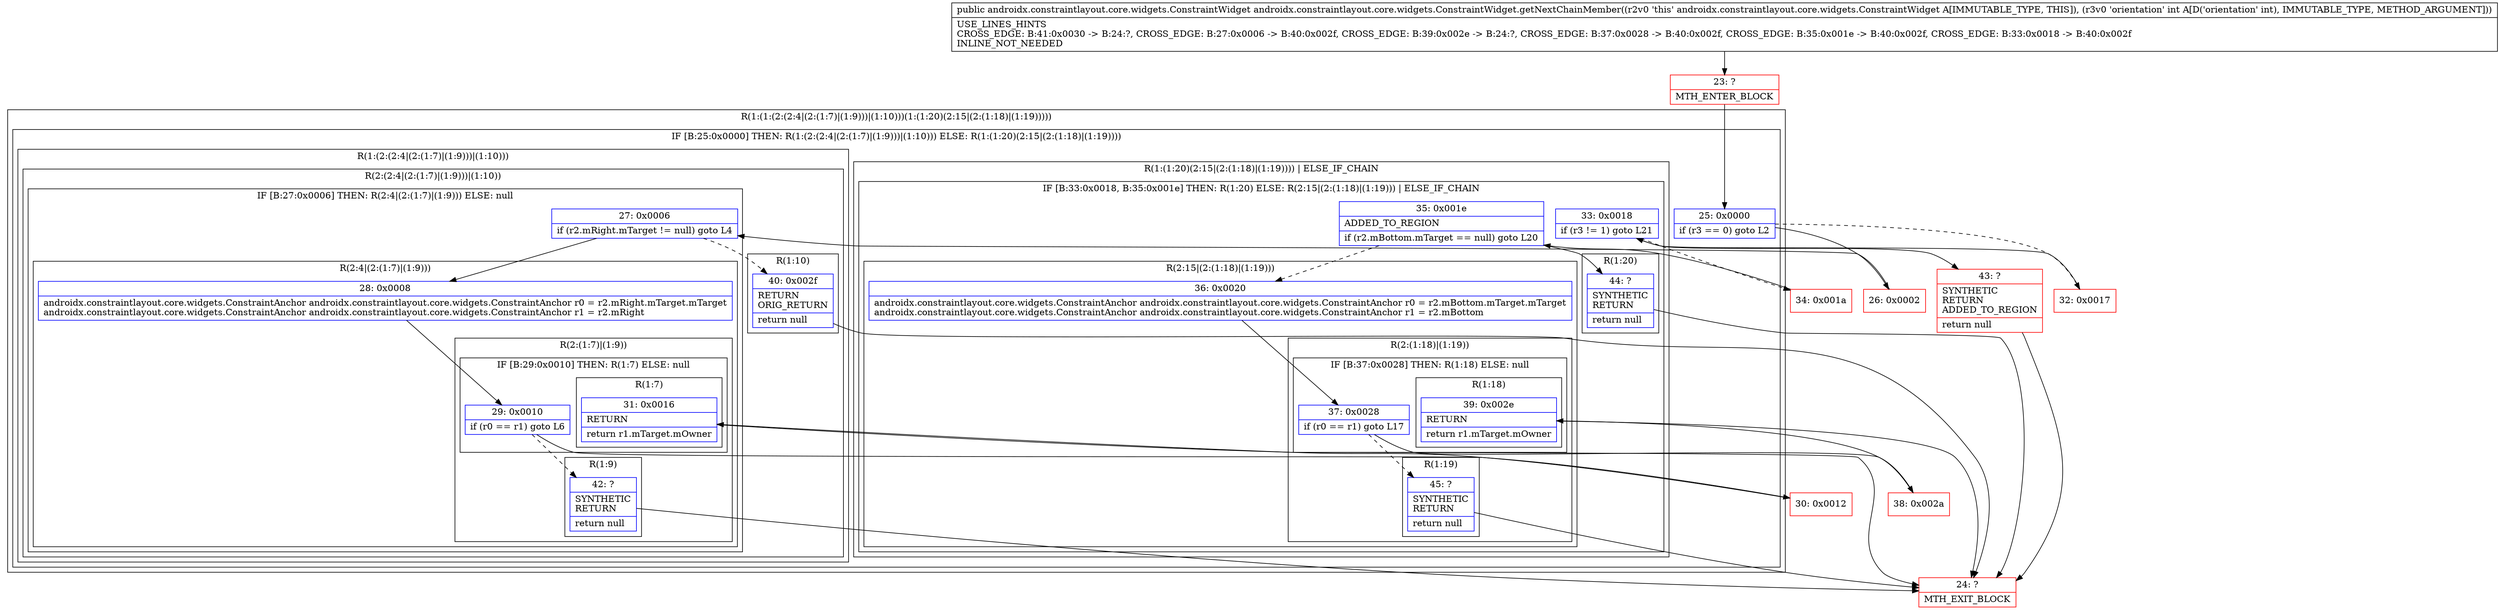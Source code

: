 digraph "CFG forandroidx.constraintlayout.core.widgets.ConstraintWidget.getNextChainMember(I)Landroidx\/constraintlayout\/core\/widgets\/ConstraintWidget;" {
subgraph cluster_Region_1352306523 {
label = "R(1:(1:(2:(2:4|(2:(1:7)|(1:9)))|(1:10)))(1:(1:20)(2:15|(2:(1:18)|(1:19)))))";
node [shape=record,color=blue];
subgraph cluster_IfRegion_119488390 {
label = "IF [B:25:0x0000] THEN: R(1:(2:(2:4|(2:(1:7)|(1:9)))|(1:10))) ELSE: R(1:(1:20)(2:15|(2:(1:18)|(1:19))))";
node [shape=record,color=blue];
Node_25 [shape=record,label="{25\:\ 0x0000|if (r3 == 0) goto L2\l}"];
subgraph cluster_Region_2086061592 {
label = "R(1:(2:(2:4|(2:(1:7)|(1:9)))|(1:10)))";
node [shape=record,color=blue];
subgraph cluster_Region_1544337255 {
label = "R(2:(2:4|(2:(1:7)|(1:9)))|(1:10))";
node [shape=record,color=blue];
subgraph cluster_IfRegion_1491606506 {
label = "IF [B:27:0x0006] THEN: R(2:4|(2:(1:7)|(1:9))) ELSE: null";
node [shape=record,color=blue];
Node_27 [shape=record,label="{27\:\ 0x0006|if (r2.mRight.mTarget != null) goto L4\l}"];
subgraph cluster_Region_1592998646 {
label = "R(2:4|(2:(1:7)|(1:9)))";
node [shape=record,color=blue];
Node_28 [shape=record,label="{28\:\ 0x0008|androidx.constraintlayout.core.widgets.ConstraintAnchor androidx.constraintlayout.core.widgets.ConstraintAnchor r0 = r2.mRight.mTarget.mTarget\landroidx.constraintlayout.core.widgets.ConstraintAnchor androidx.constraintlayout.core.widgets.ConstraintAnchor r1 = r2.mRight\l}"];
subgraph cluster_Region_645262462 {
label = "R(2:(1:7)|(1:9))";
node [shape=record,color=blue];
subgraph cluster_IfRegion_1922571252 {
label = "IF [B:29:0x0010] THEN: R(1:7) ELSE: null";
node [shape=record,color=blue];
Node_29 [shape=record,label="{29\:\ 0x0010|if (r0 == r1) goto L6\l}"];
subgraph cluster_Region_1837612163 {
label = "R(1:7)";
node [shape=record,color=blue];
Node_31 [shape=record,label="{31\:\ 0x0016|RETURN\l|return r1.mTarget.mOwner\l}"];
}
}
subgraph cluster_Region_1826199726 {
label = "R(1:9)";
node [shape=record,color=blue];
Node_42 [shape=record,label="{42\:\ ?|SYNTHETIC\lRETURN\l|return null\l}"];
}
}
}
}
subgraph cluster_Region_1440198109 {
label = "R(1:10)";
node [shape=record,color=blue];
Node_40 [shape=record,label="{40\:\ 0x002f|RETURN\lORIG_RETURN\l|return null\l}"];
}
}
}
subgraph cluster_Region_1299762118 {
label = "R(1:(1:20)(2:15|(2:(1:18)|(1:19)))) | ELSE_IF_CHAIN\l";
node [shape=record,color=blue];
subgraph cluster_IfRegion_1147652107 {
label = "IF [B:33:0x0018, B:35:0x001e] THEN: R(1:20) ELSE: R(2:15|(2:(1:18)|(1:19))) | ELSE_IF_CHAIN\l";
node [shape=record,color=blue];
Node_33 [shape=record,label="{33\:\ 0x0018|if (r3 != 1) goto L21\l}"];
Node_35 [shape=record,label="{35\:\ 0x001e|ADDED_TO_REGION\l|if (r2.mBottom.mTarget == null) goto L20\l}"];
subgraph cluster_Region_1692087489 {
label = "R(1:20)";
node [shape=record,color=blue];
Node_44 [shape=record,label="{44\:\ ?|SYNTHETIC\lRETURN\l|return null\l}"];
}
subgraph cluster_Region_1609458993 {
label = "R(2:15|(2:(1:18)|(1:19)))";
node [shape=record,color=blue];
Node_36 [shape=record,label="{36\:\ 0x0020|androidx.constraintlayout.core.widgets.ConstraintAnchor androidx.constraintlayout.core.widgets.ConstraintAnchor r0 = r2.mBottom.mTarget.mTarget\landroidx.constraintlayout.core.widgets.ConstraintAnchor androidx.constraintlayout.core.widgets.ConstraintAnchor r1 = r2.mBottom\l}"];
subgraph cluster_Region_202036418 {
label = "R(2:(1:18)|(1:19))";
node [shape=record,color=blue];
subgraph cluster_IfRegion_2106347933 {
label = "IF [B:37:0x0028] THEN: R(1:18) ELSE: null";
node [shape=record,color=blue];
Node_37 [shape=record,label="{37\:\ 0x0028|if (r0 == r1) goto L17\l}"];
subgraph cluster_Region_1631929334 {
label = "R(1:18)";
node [shape=record,color=blue];
Node_39 [shape=record,label="{39\:\ 0x002e|RETURN\l|return r1.mTarget.mOwner\l}"];
}
}
subgraph cluster_Region_128391294 {
label = "R(1:19)";
node [shape=record,color=blue];
Node_45 [shape=record,label="{45\:\ ?|SYNTHETIC\lRETURN\l|return null\l}"];
}
}
}
}
}
}
}
Node_23 [shape=record,color=red,label="{23\:\ ?|MTH_ENTER_BLOCK\l}"];
Node_26 [shape=record,color=red,label="{26\:\ 0x0002}"];
Node_30 [shape=record,color=red,label="{30\:\ 0x0012}"];
Node_24 [shape=record,color=red,label="{24\:\ ?|MTH_EXIT_BLOCK\l}"];
Node_32 [shape=record,color=red,label="{32\:\ 0x0017}"];
Node_34 [shape=record,color=red,label="{34\:\ 0x001a}"];
Node_38 [shape=record,color=red,label="{38\:\ 0x002a}"];
Node_43 [shape=record,color=red,label="{43\:\ ?|SYNTHETIC\lRETURN\lADDED_TO_REGION\l|return null\l}"];
MethodNode[shape=record,label="{public androidx.constraintlayout.core.widgets.ConstraintWidget androidx.constraintlayout.core.widgets.ConstraintWidget.getNextChainMember((r2v0 'this' androidx.constraintlayout.core.widgets.ConstraintWidget A[IMMUTABLE_TYPE, THIS]), (r3v0 'orientation' int A[D('orientation' int), IMMUTABLE_TYPE, METHOD_ARGUMENT]))  | USE_LINES_HINTS\lCROSS_EDGE: B:41:0x0030 \-\> B:24:?, CROSS_EDGE: B:27:0x0006 \-\> B:40:0x002f, CROSS_EDGE: B:39:0x002e \-\> B:24:?, CROSS_EDGE: B:37:0x0028 \-\> B:40:0x002f, CROSS_EDGE: B:35:0x001e \-\> B:40:0x002f, CROSS_EDGE: B:33:0x0018 \-\> B:40:0x002f\lINLINE_NOT_NEEDED\l}"];
MethodNode -> Node_23;Node_25 -> Node_26;
Node_25 -> Node_32[style=dashed];
Node_27 -> Node_28;
Node_27 -> Node_40[style=dashed];
Node_28 -> Node_29;
Node_29 -> Node_30;
Node_29 -> Node_42[style=dashed];
Node_31 -> Node_24;
Node_42 -> Node_24;
Node_40 -> Node_24;
Node_33 -> Node_34[style=dashed];
Node_33 -> Node_43;
Node_35 -> Node_36[style=dashed];
Node_35 -> Node_44;
Node_44 -> Node_24;
Node_36 -> Node_37;
Node_37 -> Node_38;
Node_37 -> Node_45[style=dashed];
Node_39 -> Node_24;
Node_45 -> Node_24;
Node_23 -> Node_25;
Node_26 -> Node_27;
Node_30 -> Node_31;
Node_32 -> Node_33;
Node_34 -> Node_35;
Node_38 -> Node_39;
Node_43 -> Node_24;
}

